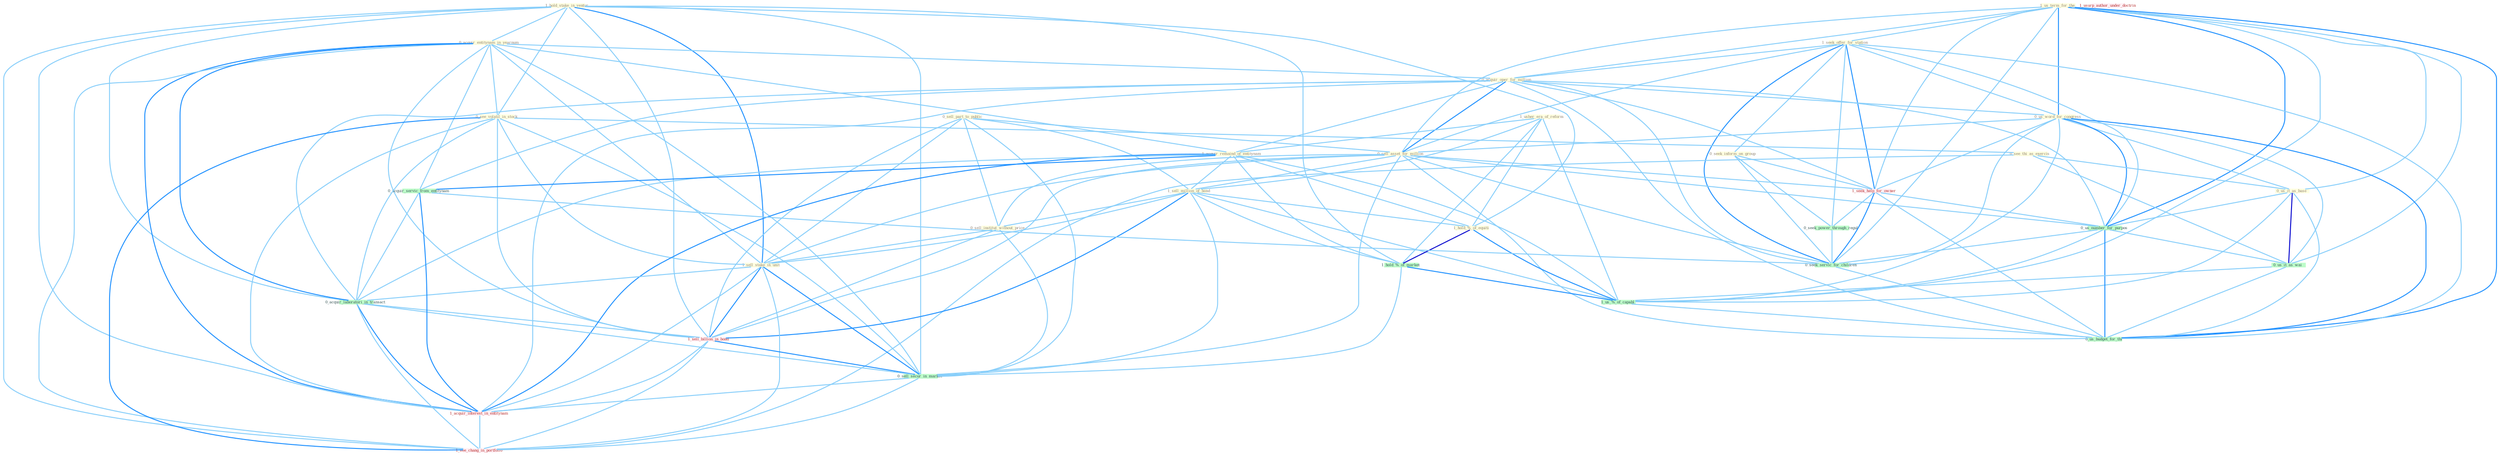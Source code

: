 Graph G{ 
    node
    [shape=polygon,style=filled,width=.5,height=.06,color="#BDFCC9",fixedsize=true,fontsize=4,
    fontcolor="#2f4f4f"];
    {node
    [color="#ffffe0", fontcolor="#8b7d6b"] "1_hold_stake_in_ventur " "1_us_term_for_the " "1_seek_offer_for_station " "0_acquir_entitynam_in_yearnum " "0_acquir_oper_for_million " "0_us_word_for_congress " "0_seek_inform_on_group " "0_see_volatil_in_stock " "1_usher_era_of_reform " "0_see_thi_as_exercis " "0_sell_part_to_public " "0_sell_asset_for_million " "1_acquir_remaind_of_entitynam " "0_us_it_as_base " "1_sell_million_of_bond " "0_sell_institut_without_price " "1_sell_stake_in_unit " "1_hold_%_of_equiti "}
{node [color="#fff0f5", fontcolor="#b22222"] "1_seek_help_for_owner " "1_sell_billion_in_bond " "1_usurp_author_under_doctrin " "1_acquir_interest_in_entitynam " "1_see_chang_in_portfolio "}
edge [color="#B0E2FF"];

	"1_hold_stake_in_ventur " -- "0_acquir_entitynam_in_yearnum " [w="1", color="#87cefa" ];
	"1_hold_stake_in_ventur " -- "0_see_volatil_in_stock " [w="1", color="#87cefa" ];
	"1_hold_stake_in_ventur " -- "1_sell_stake_in_unit " [w="2", color="#1e90ff" , len=0.8];
	"1_hold_stake_in_ventur " -- "1_hold_%_of_equiti " [w="1", color="#87cefa" ];
	"1_hold_stake_in_ventur " -- "1_hold_%_of_market " [w="1", color="#87cefa" ];
	"1_hold_stake_in_ventur " -- "0_acquir_laboratori_in_transact " [w="1", color="#87cefa" ];
	"1_hold_stake_in_ventur " -- "1_sell_billion_in_bond " [w="1", color="#87cefa" ];
	"1_hold_stake_in_ventur " -- "0_sell_secur_in_market " [w="1", color="#87cefa" ];
	"1_hold_stake_in_ventur " -- "1_acquir_interest_in_entitynam " [w="1", color="#87cefa" ];
	"1_hold_stake_in_ventur " -- "1_see_chang_in_portfolio " [w="1", color="#87cefa" ];
	"1_us_term_for_the " -- "1_seek_offer_for_station " [w="1", color="#87cefa" ];
	"1_us_term_for_the " -- "0_acquir_oper_for_million " [w="1", color="#87cefa" ];
	"1_us_term_for_the " -- "0_us_word_for_congress " [w="2", color="#1e90ff" , len=0.8];
	"1_us_term_for_the " -- "0_sell_asset_for_million " [w="1", color="#87cefa" ];
	"1_us_term_for_the " -- "0_us_it_as_base " [w="1", color="#87cefa" ];
	"1_us_term_for_the " -- "1_seek_help_for_owner " [w="1", color="#87cefa" ];
	"1_us_term_for_the " -- "0_us_number_for_purpos " [w="2", color="#1e90ff" , len=0.8];
	"1_us_term_for_the " -- "0_us_it_as_wai " [w="1", color="#87cefa" ];
	"1_us_term_for_the " -- "1_us_%_of_capabl " [w="1", color="#87cefa" ];
	"1_us_term_for_the " -- "0_seek_servic_for_children " [w="1", color="#87cefa" ];
	"1_us_term_for_the " -- "0_us_budget_for_thi " [w="2", color="#1e90ff" , len=0.8];
	"1_seek_offer_for_station " -- "0_acquir_oper_for_million " [w="1", color="#87cefa" ];
	"1_seek_offer_for_station " -- "0_us_word_for_congress " [w="1", color="#87cefa" ];
	"1_seek_offer_for_station " -- "0_seek_inform_on_group " [w="1", color="#87cefa" ];
	"1_seek_offer_for_station " -- "0_sell_asset_for_million " [w="1", color="#87cefa" ];
	"1_seek_offer_for_station " -- "1_seek_help_for_owner " [w="2", color="#1e90ff" , len=0.8];
	"1_seek_offer_for_station " -- "0_seek_power_through_regul " [w="1", color="#87cefa" ];
	"1_seek_offer_for_station " -- "0_us_number_for_purpos " [w="1", color="#87cefa" ];
	"1_seek_offer_for_station " -- "0_seek_servic_for_children " [w="2", color="#1e90ff" , len=0.8];
	"1_seek_offer_for_station " -- "0_us_budget_for_thi " [w="1", color="#87cefa" ];
	"0_acquir_entitynam_in_yearnum " -- "0_acquir_oper_for_million " [w="1", color="#87cefa" ];
	"0_acquir_entitynam_in_yearnum " -- "0_see_volatil_in_stock " [w="1", color="#87cefa" ];
	"0_acquir_entitynam_in_yearnum " -- "1_acquir_remaind_of_entitynam " [w="1", color="#87cefa" ];
	"0_acquir_entitynam_in_yearnum " -- "1_sell_stake_in_unit " [w="1", color="#87cefa" ];
	"0_acquir_entitynam_in_yearnum " -- "0_acquir_servic_from_entitynam " [w="1", color="#87cefa" ];
	"0_acquir_entitynam_in_yearnum " -- "0_acquir_laboratori_in_transact " [w="2", color="#1e90ff" , len=0.8];
	"0_acquir_entitynam_in_yearnum " -- "1_sell_billion_in_bond " [w="1", color="#87cefa" ];
	"0_acquir_entitynam_in_yearnum " -- "0_sell_secur_in_market " [w="1", color="#87cefa" ];
	"0_acquir_entitynam_in_yearnum " -- "1_acquir_interest_in_entitynam " [w="2", color="#1e90ff" , len=0.8];
	"0_acquir_entitynam_in_yearnum " -- "1_see_chang_in_portfolio " [w="1", color="#87cefa" ];
	"0_acquir_oper_for_million " -- "0_us_word_for_congress " [w="1", color="#87cefa" ];
	"0_acquir_oper_for_million " -- "0_sell_asset_for_million " [w="2", color="#1e90ff" , len=0.8];
	"0_acquir_oper_for_million " -- "1_acquir_remaind_of_entitynam " [w="1", color="#87cefa" ];
	"0_acquir_oper_for_million " -- "1_seek_help_for_owner " [w="1", color="#87cefa" ];
	"0_acquir_oper_for_million " -- "0_acquir_servic_from_entitynam " [w="1", color="#87cefa" ];
	"0_acquir_oper_for_million " -- "0_us_number_for_purpos " [w="1", color="#87cefa" ];
	"0_acquir_oper_for_million " -- "0_acquir_laboratori_in_transact " [w="1", color="#87cefa" ];
	"0_acquir_oper_for_million " -- "1_acquir_interest_in_entitynam " [w="1", color="#87cefa" ];
	"0_acquir_oper_for_million " -- "0_seek_servic_for_children " [w="1", color="#87cefa" ];
	"0_acquir_oper_for_million " -- "0_us_budget_for_thi " [w="1", color="#87cefa" ];
	"0_us_word_for_congress " -- "0_sell_asset_for_million " [w="1", color="#87cefa" ];
	"0_us_word_for_congress " -- "0_us_it_as_base " [w="1", color="#87cefa" ];
	"0_us_word_for_congress " -- "1_seek_help_for_owner " [w="1", color="#87cefa" ];
	"0_us_word_for_congress " -- "0_us_number_for_purpos " [w="2", color="#1e90ff" , len=0.8];
	"0_us_word_for_congress " -- "0_us_it_as_wai " [w="1", color="#87cefa" ];
	"0_us_word_for_congress " -- "1_us_%_of_capabl " [w="1", color="#87cefa" ];
	"0_us_word_for_congress " -- "0_seek_servic_for_children " [w="1", color="#87cefa" ];
	"0_us_word_for_congress " -- "0_us_budget_for_thi " [w="2", color="#1e90ff" , len=0.8];
	"0_seek_inform_on_group " -- "1_seek_help_for_owner " [w="1", color="#87cefa" ];
	"0_seek_inform_on_group " -- "0_seek_power_through_regul " [w="1", color="#87cefa" ];
	"0_seek_inform_on_group " -- "0_seek_servic_for_children " [w="1", color="#87cefa" ];
	"0_see_volatil_in_stock " -- "0_see_thi_as_exercis " [w="1", color="#87cefa" ];
	"0_see_volatil_in_stock " -- "1_sell_stake_in_unit " [w="1", color="#87cefa" ];
	"0_see_volatil_in_stock " -- "0_acquir_laboratori_in_transact " [w="1", color="#87cefa" ];
	"0_see_volatil_in_stock " -- "1_sell_billion_in_bond " [w="1", color="#87cefa" ];
	"0_see_volatil_in_stock " -- "0_sell_secur_in_market " [w="1", color="#87cefa" ];
	"0_see_volatil_in_stock " -- "1_acquir_interest_in_entitynam " [w="1", color="#87cefa" ];
	"0_see_volatil_in_stock " -- "1_see_chang_in_portfolio " [w="2", color="#1e90ff" , len=0.8];
	"1_usher_era_of_reform " -- "1_acquir_remaind_of_entitynam " [w="1", color="#87cefa" ];
	"1_usher_era_of_reform " -- "1_sell_million_of_bond " [w="1", color="#87cefa" ];
	"1_usher_era_of_reform " -- "1_hold_%_of_equiti " [w="1", color="#87cefa" ];
	"1_usher_era_of_reform " -- "1_hold_%_of_market " [w="1", color="#87cefa" ];
	"1_usher_era_of_reform " -- "1_us_%_of_capabl " [w="1", color="#87cefa" ];
	"0_see_thi_as_exercis " -- "0_us_it_as_base " [w="1", color="#87cefa" ];
	"0_see_thi_as_exercis " -- "0_us_it_as_wai " [w="1", color="#87cefa" ];
	"0_see_thi_as_exercis " -- "1_see_chang_in_portfolio " [w="1", color="#87cefa" ];
	"0_sell_part_to_public " -- "0_sell_asset_for_million " [w="1", color="#87cefa" ];
	"0_sell_part_to_public " -- "1_sell_million_of_bond " [w="1", color="#87cefa" ];
	"0_sell_part_to_public " -- "0_sell_institut_without_price " [w="1", color="#87cefa" ];
	"0_sell_part_to_public " -- "1_sell_stake_in_unit " [w="1", color="#87cefa" ];
	"0_sell_part_to_public " -- "1_sell_billion_in_bond " [w="1", color="#87cefa" ];
	"0_sell_part_to_public " -- "0_sell_secur_in_market " [w="1", color="#87cefa" ];
	"0_sell_asset_for_million " -- "1_sell_million_of_bond " [w="1", color="#87cefa" ];
	"0_sell_asset_for_million " -- "0_sell_institut_without_price " [w="1", color="#87cefa" ];
	"0_sell_asset_for_million " -- "1_sell_stake_in_unit " [w="1", color="#87cefa" ];
	"0_sell_asset_for_million " -- "1_seek_help_for_owner " [w="1", color="#87cefa" ];
	"0_sell_asset_for_million " -- "0_us_number_for_purpos " [w="1", color="#87cefa" ];
	"0_sell_asset_for_million " -- "1_sell_billion_in_bond " [w="1", color="#87cefa" ];
	"0_sell_asset_for_million " -- "0_sell_secur_in_market " [w="1", color="#87cefa" ];
	"0_sell_asset_for_million " -- "0_seek_servic_for_children " [w="1", color="#87cefa" ];
	"0_sell_asset_for_million " -- "0_us_budget_for_thi " [w="1", color="#87cefa" ];
	"1_acquir_remaind_of_entitynam " -- "1_sell_million_of_bond " [w="1", color="#87cefa" ];
	"1_acquir_remaind_of_entitynam " -- "1_hold_%_of_equiti " [w="1", color="#87cefa" ];
	"1_acquir_remaind_of_entitynam " -- "0_acquir_servic_from_entitynam " [w="2", color="#1e90ff" , len=0.8];
	"1_acquir_remaind_of_entitynam " -- "1_hold_%_of_market " [w="1", color="#87cefa" ];
	"1_acquir_remaind_of_entitynam " -- "0_acquir_laboratori_in_transact " [w="1", color="#87cefa" ];
	"1_acquir_remaind_of_entitynam " -- "1_us_%_of_capabl " [w="1", color="#87cefa" ];
	"1_acquir_remaind_of_entitynam " -- "1_acquir_interest_in_entitynam " [w="2", color="#1e90ff" , len=0.8];
	"0_us_it_as_base " -- "0_us_number_for_purpos " [w="1", color="#87cefa" ];
	"0_us_it_as_base " -- "0_us_it_as_wai " [w="3", color="#0000cd" , len=0.6];
	"0_us_it_as_base " -- "1_us_%_of_capabl " [w="1", color="#87cefa" ];
	"0_us_it_as_base " -- "0_us_budget_for_thi " [w="1", color="#87cefa" ];
	"1_sell_million_of_bond " -- "0_sell_institut_without_price " [w="1", color="#87cefa" ];
	"1_sell_million_of_bond " -- "1_sell_stake_in_unit " [w="1", color="#87cefa" ];
	"1_sell_million_of_bond " -- "1_hold_%_of_equiti " [w="1", color="#87cefa" ];
	"1_sell_million_of_bond " -- "1_hold_%_of_market " [w="1", color="#87cefa" ];
	"1_sell_million_of_bond " -- "1_sell_billion_in_bond " [w="2", color="#1e90ff" , len=0.8];
	"1_sell_million_of_bond " -- "1_us_%_of_capabl " [w="1", color="#87cefa" ];
	"1_sell_million_of_bond " -- "0_sell_secur_in_market " [w="1", color="#87cefa" ];
	"0_sell_institut_without_price " -- "1_sell_stake_in_unit " [w="1", color="#87cefa" ];
	"0_sell_institut_without_price " -- "1_sell_billion_in_bond " [w="1", color="#87cefa" ];
	"0_sell_institut_without_price " -- "0_sell_secur_in_market " [w="1", color="#87cefa" ];
	"1_sell_stake_in_unit " -- "0_acquir_laboratori_in_transact " [w="1", color="#87cefa" ];
	"1_sell_stake_in_unit " -- "1_sell_billion_in_bond " [w="2", color="#1e90ff" , len=0.8];
	"1_sell_stake_in_unit " -- "0_sell_secur_in_market " [w="2", color="#1e90ff" , len=0.8];
	"1_sell_stake_in_unit " -- "1_acquir_interest_in_entitynam " [w="1", color="#87cefa" ];
	"1_sell_stake_in_unit " -- "1_see_chang_in_portfolio " [w="1", color="#87cefa" ];
	"1_hold_%_of_equiti " -- "1_hold_%_of_market " [w="3", color="#0000cd" , len=0.6];
	"1_hold_%_of_equiti " -- "1_us_%_of_capabl " [w="2", color="#1e90ff" , len=0.8];
	"1_seek_help_for_owner " -- "0_seek_power_through_regul " [w="1", color="#87cefa" ];
	"1_seek_help_for_owner " -- "0_us_number_for_purpos " [w="1", color="#87cefa" ];
	"1_seek_help_for_owner " -- "0_seek_servic_for_children " [w="2", color="#1e90ff" , len=0.8];
	"1_seek_help_for_owner " -- "0_us_budget_for_thi " [w="1", color="#87cefa" ];
	"0_acquir_servic_from_entitynam " -- "0_acquir_laboratori_in_transact " [w="1", color="#87cefa" ];
	"0_acquir_servic_from_entitynam " -- "1_acquir_interest_in_entitynam " [w="2", color="#1e90ff" , len=0.8];
	"0_acquir_servic_from_entitynam " -- "0_seek_servic_for_children " [w="1", color="#87cefa" ];
	"1_hold_%_of_market " -- "1_us_%_of_capabl " [w="2", color="#1e90ff" , len=0.8];
	"1_hold_%_of_market " -- "0_sell_secur_in_market " [w="1", color="#87cefa" ];
	"0_seek_power_through_regul " -- "0_seek_servic_for_children " [w="1", color="#87cefa" ];
	"0_us_number_for_purpos " -- "0_us_it_as_wai " [w="1", color="#87cefa" ];
	"0_us_number_for_purpos " -- "1_us_%_of_capabl " [w="1", color="#87cefa" ];
	"0_us_number_for_purpos " -- "0_seek_servic_for_children " [w="1", color="#87cefa" ];
	"0_us_number_for_purpos " -- "0_us_budget_for_thi " [w="2", color="#1e90ff" , len=0.8];
	"0_acquir_laboratori_in_transact " -- "1_sell_billion_in_bond " [w="1", color="#87cefa" ];
	"0_acquir_laboratori_in_transact " -- "0_sell_secur_in_market " [w="1", color="#87cefa" ];
	"0_acquir_laboratori_in_transact " -- "1_acquir_interest_in_entitynam " [w="2", color="#1e90ff" , len=0.8];
	"0_acquir_laboratori_in_transact " -- "1_see_chang_in_portfolio " [w="1", color="#87cefa" ];
	"1_sell_billion_in_bond " -- "0_sell_secur_in_market " [w="2", color="#1e90ff" , len=0.8];
	"1_sell_billion_in_bond " -- "1_acquir_interest_in_entitynam " [w="1", color="#87cefa" ];
	"1_sell_billion_in_bond " -- "1_see_chang_in_portfolio " [w="1", color="#87cefa" ];
	"0_us_it_as_wai " -- "1_us_%_of_capabl " [w="1", color="#87cefa" ];
	"0_us_it_as_wai " -- "0_us_budget_for_thi " [w="1", color="#87cefa" ];
	"1_us_%_of_capabl " -- "0_us_budget_for_thi " [w="1", color="#87cefa" ];
	"0_sell_secur_in_market " -- "1_acquir_interest_in_entitynam " [w="1", color="#87cefa" ];
	"0_sell_secur_in_market " -- "1_see_chang_in_portfolio " [w="1", color="#87cefa" ];
	"1_acquir_interest_in_entitynam " -- "1_see_chang_in_portfolio " [w="1", color="#87cefa" ];
	"0_seek_servic_for_children " -- "0_us_budget_for_thi " [w="1", color="#87cefa" ];
}